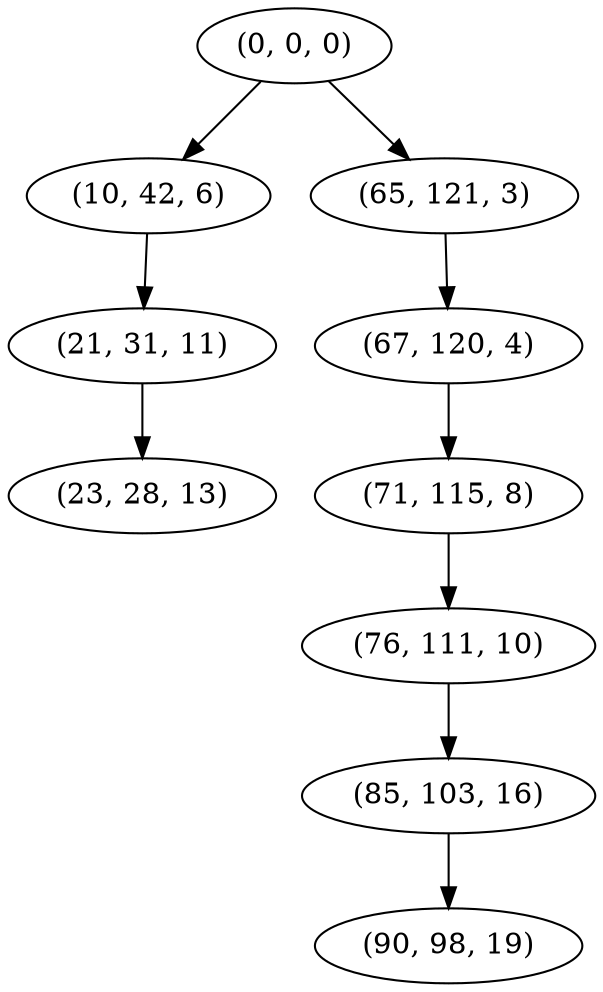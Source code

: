 digraph tree {
    "(0, 0, 0)";
    "(10, 42, 6)";
    "(21, 31, 11)";
    "(23, 28, 13)";
    "(65, 121, 3)";
    "(67, 120, 4)";
    "(71, 115, 8)";
    "(76, 111, 10)";
    "(85, 103, 16)";
    "(90, 98, 19)";
    "(0, 0, 0)" -> "(10, 42, 6)";
    "(0, 0, 0)" -> "(65, 121, 3)";
    "(10, 42, 6)" -> "(21, 31, 11)";
    "(21, 31, 11)" -> "(23, 28, 13)";
    "(65, 121, 3)" -> "(67, 120, 4)";
    "(67, 120, 4)" -> "(71, 115, 8)";
    "(71, 115, 8)" -> "(76, 111, 10)";
    "(76, 111, 10)" -> "(85, 103, 16)";
    "(85, 103, 16)" -> "(90, 98, 19)";
}

